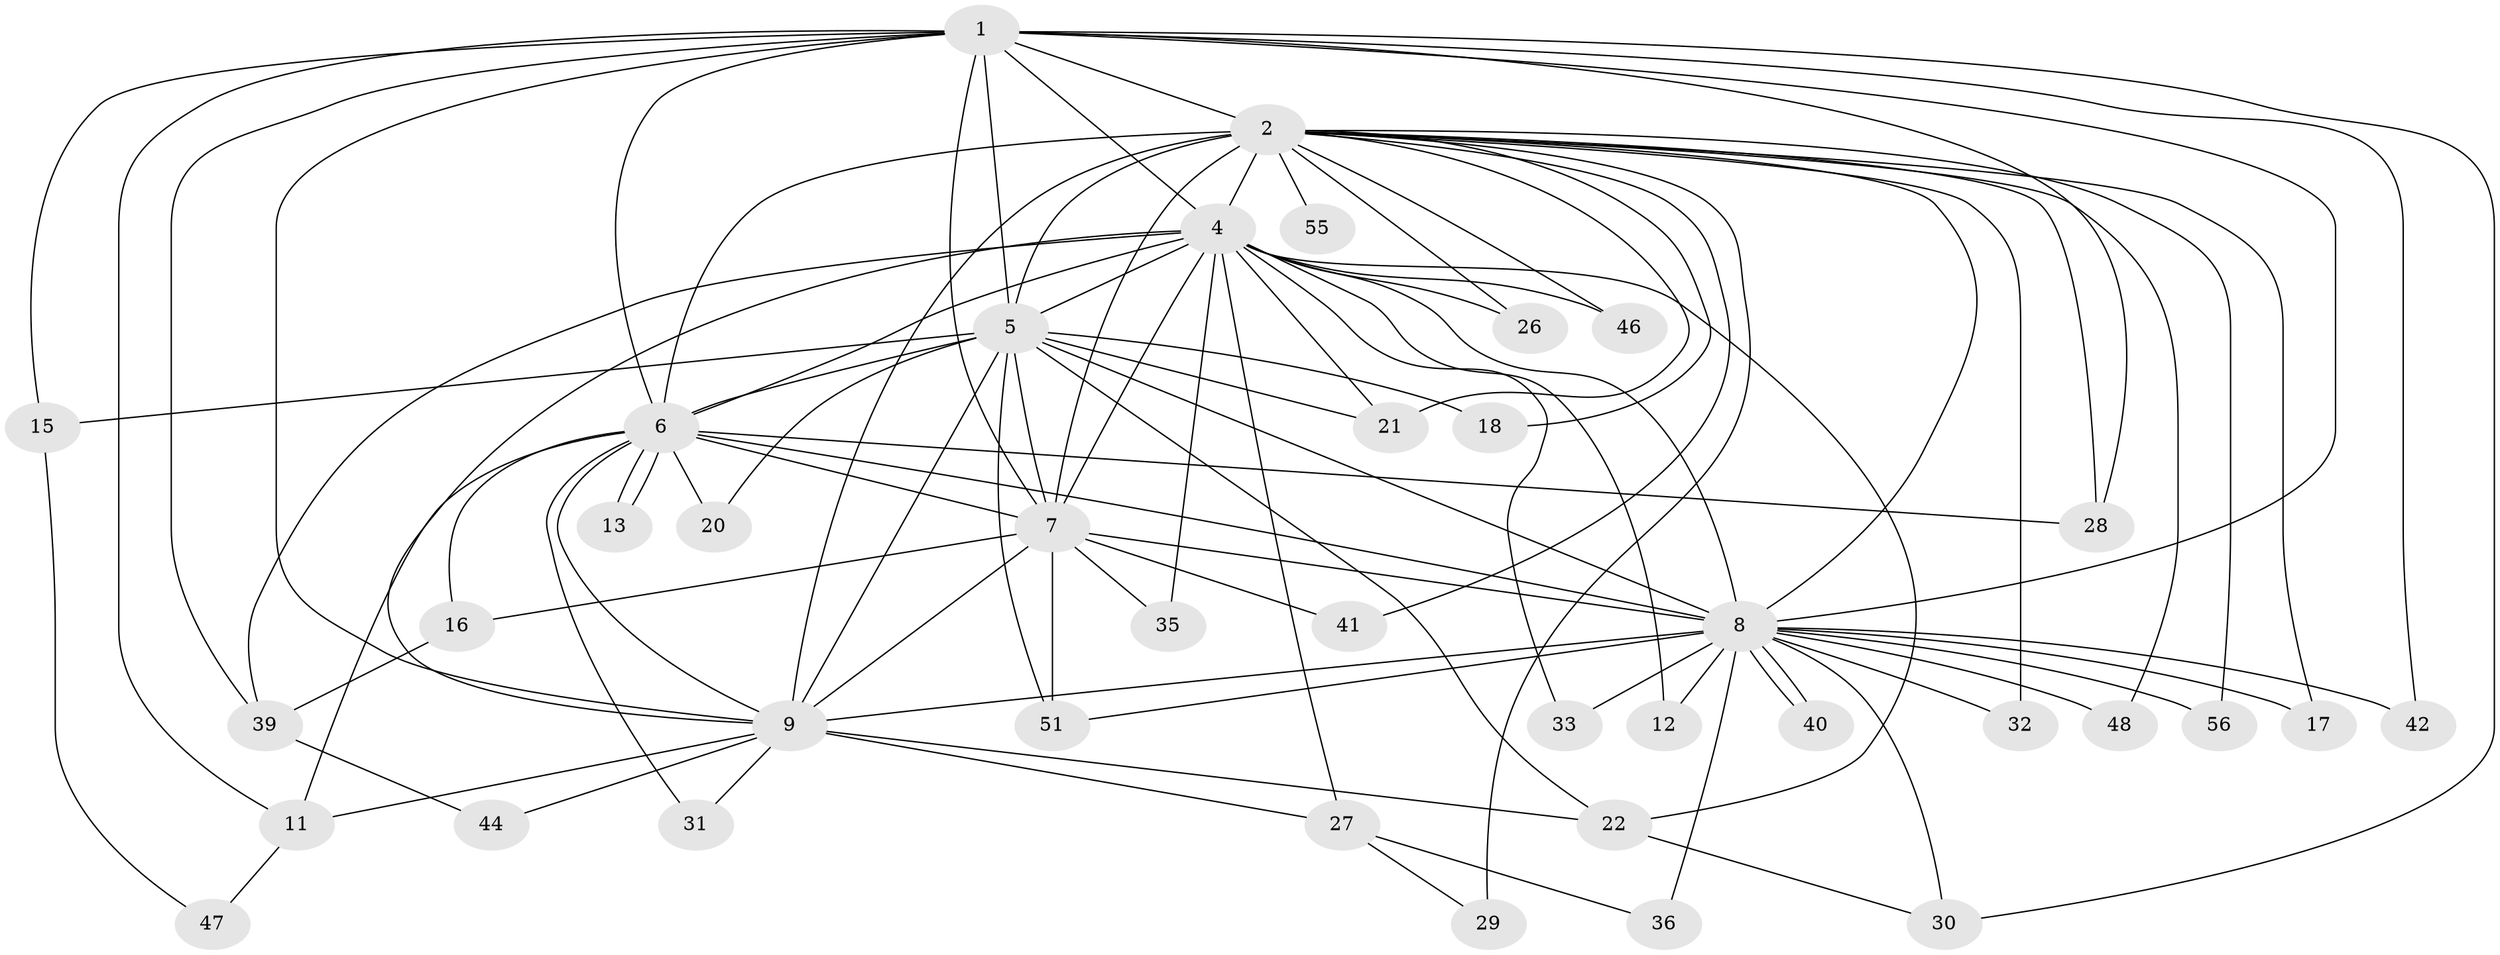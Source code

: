 // Generated by graph-tools (version 1.1) at 2025/23/03/03/25 07:23:44]
// undirected, 39 vertices, 96 edges
graph export_dot {
graph [start="1"]
  node [color=gray90,style=filled];
  1 [super="+25"];
  2 [super="+3"];
  4 [super="+34"];
  5 [super="+10"];
  6 [super="+19"];
  7 [super="+23"];
  8 [super="+49"];
  9 [super="+14"];
  11 [super="+38"];
  12 [super="+24"];
  13;
  15 [super="+45"];
  16 [super="+54"];
  17;
  18;
  20;
  21 [super="+52"];
  22;
  26;
  27;
  28 [super="+50"];
  29 [super="+43"];
  30 [super="+37"];
  31;
  32;
  33;
  35;
  36;
  39;
  40;
  41;
  42;
  44;
  46;
  47;
  48;
  51 [super="+53"];
  55;
  56;
  1 -- 2 [weight=3];
  1 -- 4;
  1 -- 5 [weight=2];
  1 -- 6 [weight=2];
  1 -- 7;
  1 -- 8;
  1 -- 9;
  1 -- 15 [weight=2];
  1 -- 28;
  1 -- 30;
  1 -- 42;
  1 -- 39;
  1 -- 11;
  2 -- 4 [weight=2];
  2 -- 5 [weight=4];
  2 -- 6 [weight=2];
  2 -- 7 [weight=2];
  2 -- 8 [weight=2];
  2 -- 9 [weight=3];
  2 -- 17;
  2 -- 29 [weight=2];
  2 -- 32;
  2 -- 48;
  2 -- 55 [weight=2];
  2 -- 56;
  2 -- 28;
  2 -- 18;
  2 -- 26;
  2 -- 41;
  2 -- 46;
  2 -- 21;
  4 -- 5 [weight=2];
  4 -- 6;
  4 -- 7;
  4 -- 8;
  4 -- 9;
  4 -- 12;
  4 -- 21;
  4 -- 26;
  4 -- 27;
  4 -- 33;
  4 -- 39;
  4 -- 46;
  4 -- 35;
  4 -- 22;
  5 -- 6 [weight=2];
  5 -- 7 [weight=2];
  5 -- 8 [weight=3];
  5 -- 9 [weight=2];
  5 -- 15;
  5 -- 20;
  5 -- 18;
  5 -- 21;
  5 -- 22;
  5 -- 51;
  6 -- 7;
  6 -- 8;
  6 -- 9;
  6 -- 11;
  6 -- 13;
  6 -- 13;
  6 -- 16;
  6 -- 28;
  6 -- 31;
  6 -- 20;
  7 -- 8 [weight=2];
  7 -- 9;
  7 -- 16;
  7 -- 35;
  7 -- 41;
  7 -- 51;
  8 -- 9;
  8 -- 12 [weight=2];
  8 -- 17;
  8 -- 30;
  8 -- 32;
  8 -- 33;
  8 -- 36;
  8 -- 40;
  8 -- 40;
  8 -- 42;
  8 -- 48;
  8 -- 51;
  8 -- 56;
  9 -- 11;
  9 -- 27;
  9 -- 31;
  9 -- 44;
  9 -- 22;
  11 -- 47;
  15 -- 47;
  16 -- 39;
  22 -- 30;
  27 -- 29;
  27 -- 36;
  39 -- 44;
}
